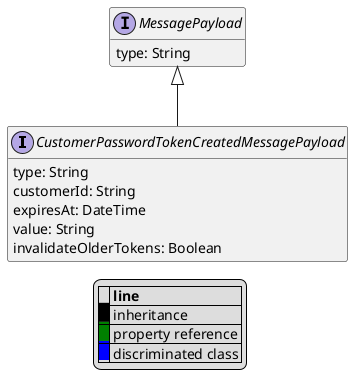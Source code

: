 @startuml

hide empty fields
hide empty methods
legend
|= |= line |
|<back:black>   </back>| inheritance |
|<back:green>   </back>| property reference |
|<back:blue>   </back>| discriminated class |
endlegend
interface CustomerPasswordTokenCreatedMessagePayload [[CustomerPasswordTokenCreatedMessagePayload.svg]] extends MessagePayload {
    type: String
    customerId: String
    expiresAt: DateTime
    value: String
    invalidateOlderTokens: Boolean
}
interface MessagePayload [[MessagePayload.svg]]  {
    type: String
}





@enduml
